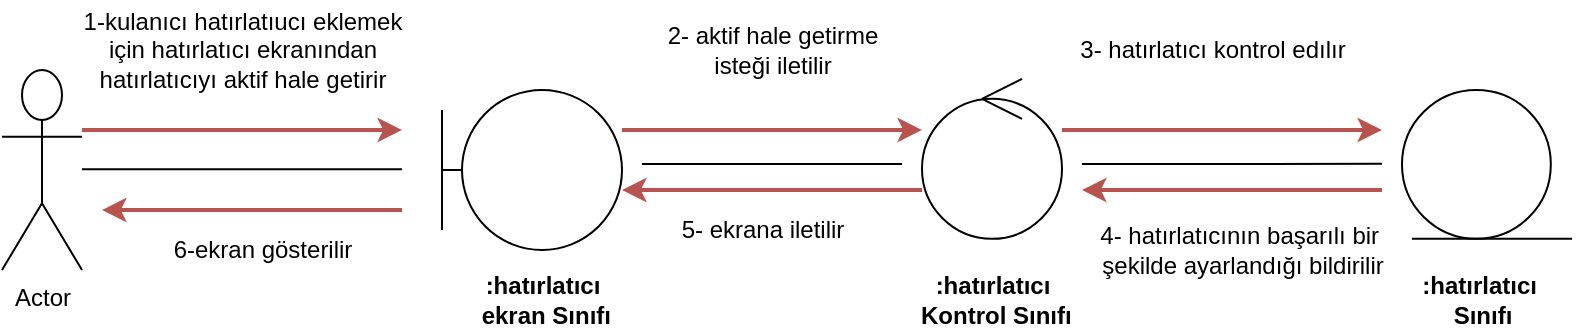 <mxfile version="14.7.7" type="github">
  <diagram id="d9RIGEFS8mqjEgY6199l" name="Sayfa -1">
    <mxGraphModel dx="1185" dy="638" grid="1" gridSize="10" guides="1" tooltips="1" connect="1" arrows="1" fold="1" page="1" pageScale="1" pageWidth="850" pageHeight="1100" math="0" shadow="0">
      <root>
        <mxCell id="0" />
        <mxCell id="1" parent="0" />
        <mxCell id="MTr2dp9KbdzSwZKZryS6-1" value="Actor" style="shape=umlActor;verticalLabelPosition=bottom;verticalAlign=top;html=1;outlineConnect=0;" vertex="1" parent="1">
          <mxGeometry x="20" y="280" width="40" height="100" as="geometry" />
        </mxCell>
        <mxCell id="MTr2dp9KbdzSwZKZryS6-2" value="" style="endArrow=none;html=1;" edge="1" parent="1">
          <mxGeometry width="50" height="50" relative="1" as="geometry">
            <mxPoint x="60" y="329.66" as="sourcePoint" />
            <mxPoint x="220" y="329.66" as="targetPoint" />
          </mxGeometry>
        </mxCell>
        <mxCell id="MTr2dp9KbdzSwZKZryS6-3" value="" style="endArrow=none;html=1;" edge="1" parent="1">
          <mxGeometry width="50" height="50" relative="1" as="geometry">
            <mxPoint x="240" y="360" as="sourcePoint" />
            <mxPoint x="240" y="300" as="targetPoint" />
          </mxGeometry>
        </mxCell>
        <mxCell id="MTr2dp9KbdzSwZKZryS6-4" value="" style="endArrow=none;html=1;" edge="1" parent="1" target="MTr2dp9KbdzSwZKZryS6-5">
          <mxGeometry width="50" height="50" relative="1" as="geometry">
            <mxPoint x="240" y="330" as="sourcePoint" />
            <mxPoint x="280" y="330" as="targetPoint" />
          </mxGeometry>
        </mxCell>
        <mxCell id="MTr2dp9KbdzSwZKZryS6-5" value="" style="ellipse;whiteSpace=wrap;html=1;aspect=fixed;" vertex="1" parent="1">
          <mxGeometry x="250" y="290" width="80" height="80" as="geometry" />
        </mxCell>
        <mxCell id="MTr2dp9KbdzSwZKZryS6-7" value="" style="ellipse;whiteSpace=wrap;html=1;aspect=fixed;fillColor=#FFFFFF;" vertex="1" parent="1">
          <mxGeometry x="480" y="294.41" width="70" height="70" as="geometry" />
        </mxCell>
        <mxCell id="MTr2dp9KbdzSwZKZryS6-12" value="" style="endArrow=none;html=1;" edge="1" parent="1">
          <mxGeometry width="50" height="50" relative="1" as="geometry">
            <mxPoint x="510" y="294.41" as="sourcePoint" />
            <mxPoint x="530" y="284.41" as="targetPoint" />
          </mxGeometry>
        </mxCell>
        <mxCell id="MTr2dp9KbdzSwZKZryS6-14" value="" style="ellipse;whiteSpace=wrap;html=1;aspect=fixed;" vertex="1" parent="1">
          <mxGeometry x="720" y="290" width="74.41" height="74.41" as="geometry" />
        </mxCell>
        <mxCell id="MTr2dp9KbdzSwZKZryS6-15" value="" style="endArrow=none;html=1;" edge="1" parent="1">
          <mxGeometry width="50" height="50" relative="1" as="geometry">
            <mxPoint x="725" y="364.41" as="sourcePoint" />
            <mxPoint x="805" y="364.41" as="targetPoint" />
          </mxGeometry>
        </mxCell>
        <mxCell id="MTr2dp9KbdzSwZKZryS6-16" value="" style="endArrow=classic;html=1;fillColor=#f8cecc;strokeColor=#B85450;rounded=0;strokeWidth=2;" edge="1" parent="1">
          <mxGeometry width="50" height="50" relative="1" as="geometry">
            <mxPoint x="60" y="310" as="sourcePoint" />
            <mxPoint x="220" y="310" as="targetPoint" />
          </mxGeometry>
        </mxCell>
        <mxCell id="MTr2dp9KbdzSwZKZryS6-17" value="" style="endArrow=classic;html=1;fillColor=#f8cecc;strokeColor=#B85450;rounded=0;strokeWidth=2;" edge="1" parent="1">
          <mxGeometry width="50" height="50" relative="1" as="geometry">
            <mxPoint x="330" y="310" as="sourcePoint" />
            <mxPoint x="480" y="310" as="targetPoint" />
          </mxGeometry>
        </mxCell>
        <mxCell id="MTr2dp9KbdzSwZKZryS6-18" value="" style="endArrow=classic;html=1;fillColor=#f8cecc;strokeColor=#B85450;rounded=0;strokeWidth=2;" edge="1" parent="1">
          <mxGeometry width="50" height="50" relative="1" as="geometry">
            <mxPoint x="550" y="310" as="sourcePoint" />
            <mxPoint x="710" y="310" as="targetPoint" />
          </mxGeometry>
        </mxCell>
        <mxCell id="MTr2dp9KbdzSwZKZryS6-19" value="" style="endArrow=none;html=1;" edge="1" parent="1">
          <mxGeometry width="50" height="50" relative="1" as="geometry">
            <mxPoint x="340" y="327" as="sourcePoint" />
            <mxPoint x="470" y="327" as="targetPoint" />
          </mxGeometry>
        </mxCell>
        <mxCell id="MTr2dp9KbdzSwZKZryS6-20" value="" style="endArrow=none;html=1;" edge="1" parent="1">
          <mxGeometry width="50" height="50" relative="1" as="geometry">
            <mxPoint x="560" y="327" as="sourcePoint" />
            <mxPoint x="710" y="326.92" as="targetPoint" />
            <Array as="points">
              <mxPoint x="630" y="327" />
            </Array>
          </mxGeometry>
        </mxCell>
        <mxCell id="MTr2dp9KbdzSwZKZryS6-22" value="" style="endArrow=classic;html=1;fillColor=#f8cecc;strokeColor=#B85450;rounded=0;strokeWidth=2;" edge="1" parent="1">
          <mxGeometry width="50" height="50" relative="1" as="geometry">
            <mxPoint x="220" y="350" as="sourcePoint" />
            <mxPoint x="70" y="350" as="targetPoint" />
          </mxGeometry>
        </mxCell>
        <mxCell id="MTr2dp9KbdzSwZKZryS6-23" value="" style="endArrow=classic;html=1;fillColor=#f8cecc;strokeColor=#B85450;rounded=0;strokeWidth=2;" edge="1" parent="1">
          <mxGeometry width="50" height="50" relative="1" as="geometry">
            <mxPoint x="710" y="340" as="sourcePoint" />
            <mxPoint x="560" y="340" as="targetPoint" />
          </mxGeometry>
        </mxCell>
        <mxCell id="MTr2dp9KbdzSwZKZryS6-24" value="" style="endArrow=classic;html=1;fillColor=#f8cecc;strokeColor=#B85450;rounded=0;strokeWidth=2;" edge="1" parent="1">
          <mxGeometry width="50" height="50" relative="1" as="geometry">
            <mxPoint x="480" y="340" as="sourcePoint" />
            <mxPoint x="330" y="340" as="targetPoint" />
          </mxGeometry>
        </mxCell>
        <mxCell id="MTr2dp9KbdzSwZKZryS6-25" value="" style="endArrow=none;html=1;" edge="1" parent="1">
          <mxGeometry width="50" height="50" relative="1" as="geometry">
            <mxPoint x="510" y="294.41" as="sourcePoint" />
            <mxPoint x="530" y="304.41" as="targetPoint" />
          </mxGeometry>
        </mxCell>
        <mxCell id="MTr2dp9KbdzSwZKZryS6-26" value=":hatırlatıcı&lt;br&gt;&amp;nbsp;ekran Sınıfı" style="text;html=1;resizable=0;autosize=1;align=center;verticalAlign=middle;points=[];fillColor=none;strokeColor=none;rounded=0;fontStyle=1" vertex="1" parent="1">
          <mxGeometry x="250" y="380" width="80" height="30" as="geometry" />
        </mxCell>
        <mxCell id="MTr2dp9KbdzSwZKZryS6-27" value=":hatırlatıcı&lt;br&gt;&amp;nbsp;Kontrol Sınıfı" style="text;html=1;resizable=0;autosize=1;align=center;verticalAlign=middle;points=[];fillColor=none;strokeColor=none;rounded=0;fontStyle=1" vertex="1" parent="1">
          <mxGeometry x="470" y="380" width="90" height="30" as="geometry" />
        </mxCell>
        <mxCell id="MTr2dp9KbdzSwZKZryS6-28" value=":hatırlatıcı&amp;nbsp;&lt;br&gt;Sınıfı" style="text;html=1;resizable=0;autosize=1;align=center;verticalAlign=middle;points=[];fillColor=none;strokeColor=none;rounded=0;fontStyle=1" vertex="1" parent="1">
          <mxGeometry x="720" y="380" width="80" height="30" as="geometry" />
        </mxCell>
        <mxCell id="MTr2dp9KbdzSwZKZryS6-29" value="1-kulanıcı hatırlatıucı eklemek&lt;br&gt;için hatırlatıcı ekranından&lt;br&gt;hatırlatıcıyı aktif hale getirir" style="text;html=1;resizable=0;autosize=1;align=center;verticalAlign=middle;points=[];fillColor=none;strokeColor=none;rounded=0;" vertex="1" parent="1">
          <mxGeometry x="55" y="245" width="170" height="50" as="geometry" />
        </mxCell>
        <mxCell id="MTr2dp9KbdzSwZKZryS6-30" value="2- aktif hale getirme&lt;br&gt;isteği iletilir" style="text;html=1;resizable=0;autosize=1;align=center;verticalAlign=middle;points=[];fillColor=none;strokeColor=none;rounded=0;" vertex="1" parent="1">
          <mxGeometry x="345" y="255" width="120" height="30" as="geometry" />
        </mxCell>
        <mxCell id="MTr2dp9KbdzSwZKZryS6-31" value="3- hatırlatıcı kontrol edılır" style="text;html=1;resizable=0;autosize=1;align=center;verticalAlign=middle;points=[];fillColor=none;strokeColor=none;rounded=0;" vertex="1" parent="1">
          <mxGeometry x="550" y="260" width="150" height="20" as="geometry" />
        </mxCell>
        <mxCell id="MTr2dp9KbdzSwZKZryS6-32" value="4- hatırlatıcının başarılı bir&amp;nbsp;&lt;br&gt;şekilde ayarlandığı bildirilir" style="text;html=1;resizable=0;autosize=1;align=center;verticalAlign=middle;points=[];fillColor=none;strokeColor=none;rounded=0;" vertex="1" parent="1">
          <mxGeometry x="560" y="355" width="160" height="30" as="geometry" />
        </mxCell>
        <mxCell id="MTr2dp9KbdzSwZKZryS6-33" value="5- ekrana iletilir" style="text;html=1;resizable=0;autosize=1;align=center;verticalAlign=middle;points=[];fillColor=none;strokeColor=none;rounded=0;" vertex="1" parent="1">
          <mxGeometry x="350" y="350" width="100" height="20" as="geometry" />
        </mxCell>
        <mxCell id="MTr2dp9KbdzSwZKZryS6-34" value="6-ekran gösterilir" style="text;html=1;resizable=0;autosize=1;align=center;verticalAlign=middle;points=[];fillColor=none;strokeColor=none;rounded=0;" vertex="1" parent="1">
          <mxGeometry x="100" y="360" width="100" height="20" as="geometry" />
        </mxCell>
      </root>
    </mxGraphModel>
  </diagram>
</mxfile>

